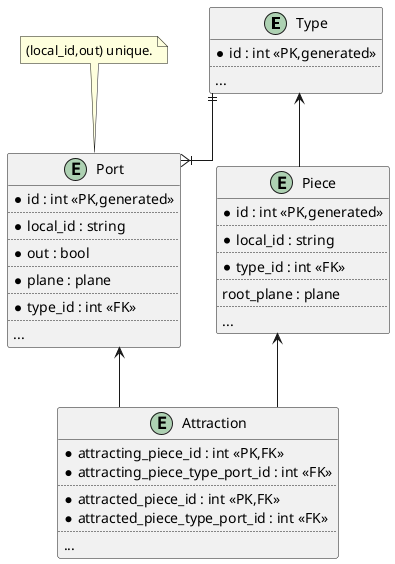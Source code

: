 @startuml "data architecture"
skinparam linetype ortho

entity Type {
    *id : int <<PK,generated>>
    ..
    ...
}

entity Port {
    *id : int <<PK,generated>>
    ..
    *local_id : string
    ..
    *out : bool
    ..
    *plane : plane
    ..
    *type_id : int <<FK>>
    ..
    ...
}
note top of Port
    (local_id,out) unique.
end note

entity Piece{
    *id : int <<PK,generated>>
    ..
    *local_id : string
    ..
    *type_id : int <<FK>>
    ..
    root_plane : plane
    ..
    ...
}

entity Attraction {
    *attracting_piece_id : int <<PK,FK>>
    *attracting_piece_type_port_id : int <<FK>>
    ..
    *attracted_piece_id : int <<PK,FK>>
    *attracted_piece_type_port_id : int <<FK>>
    ..
    ...
}

Type ||--|{ Port
Type <-- Piece
Piece <-- Attraction
Port <-- Attraction

@enduml